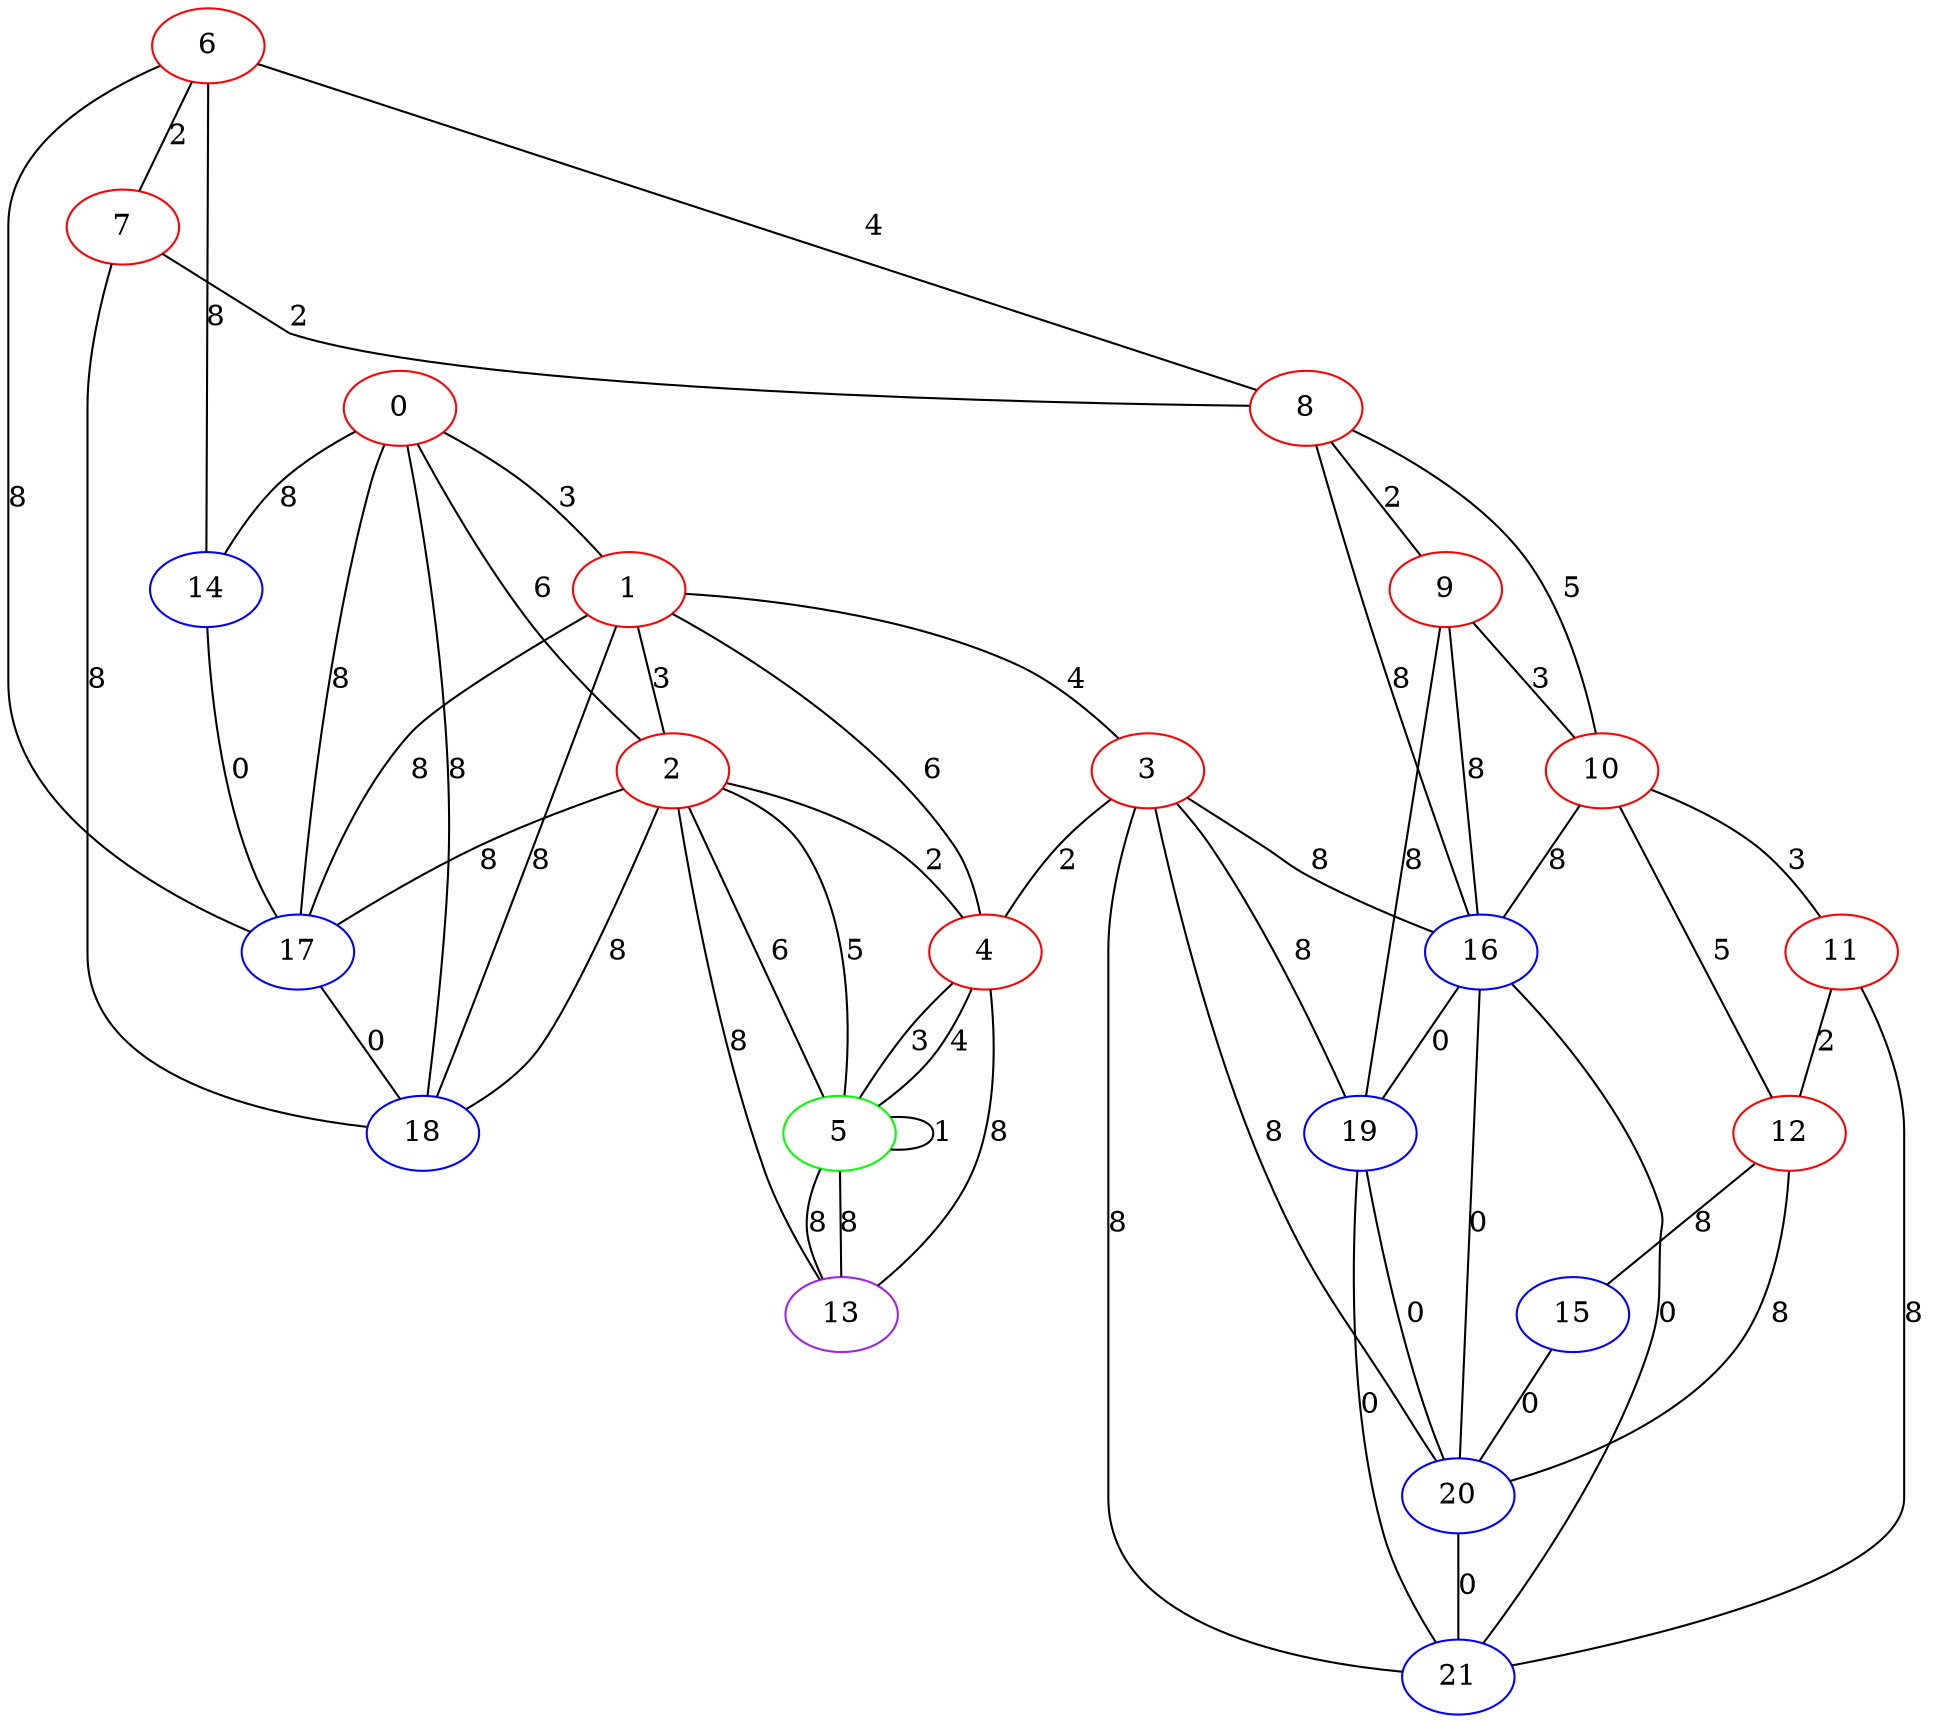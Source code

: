 graph "" {
0 [color=red, weight=1];
1 [color=red, weight=1];
2 [color=red, weight=1];
3 [color=red, weight=1];
4 [color=red, weight=1];
5 [color=green, weight=2];
6 [color=red, weight=1];
7 [color=red, weight=1];
8 [color=red, weight=1];
9 [color=red, weight=1];
10 [color=red, weight=1];
11 [color=red, weight=1];
12 [color=red, weight=1];
13 [color=purple, weight=4];
14 [color=blue, weight=3];
15 [color=blue, weight=3];
16 [color=blue, weight=3];
17 [color=blue, weight=3];
18 [color=blue, weight=3];
19 [color=blue, weight=3];
20 [color=blue, weight=3];
21 [color=blue, weight=3];
0 -- 1  [key=0, label=3];
0 -- 2  [key=0, label=6];
0 -- 18  [key=0, label=8];
0 -- 14  [key=0, label=8];
0 -- 17  [key=0, label=8];
1 -- 2  [key=0, label=3];
1 -- 3  [key=0, label=4];
1 -- 4  [key=0, label=6];
1 -- 17  [key=0, label=8];
1 -- 18  [key=0, label=8];
2 -- 4  [key=0, label=2];
2 -- 5  [key=0, label=5];
2 -- 5  [key=1, label=6];
2 -- 13  [key=0, label=8];
2 -- 17  [key=0, label=8];
2 -- 18  [key=0, label=8];
3 -- 4  [key=0, label=2];
3 -- 16  [key=0, label=8];
3 -- 19  [key=0, label=8];
3 -- 20  [key=0, label=8];
3 -- 21  [key=0, label=8];
4 -- 5  [key=0, label=3];
4 -- 5  [key=1, label=4];
4 -- 13  [key=0, label=8];
5 -- 5  [key=0, label=1];
5 -- 13  [key=0, label=8];
5 -- 13  [key=1, label=8];
6 -- 8  [key=0, label=4];
6 -- 17  [key=0, label=8];
6 -- 14  [key=0, label=8];
6 -- 7  [key=0, label=2];
7 -- 8  [key=0, label=2];
7 -- 18  [key=0, label=8];
8 -- 16  [key=0, label=8];
8 -- 9  [key=0, label=2];
8 -- 10  [key=0, label=5];
9 -- 16  [key=0, label=8];
9 -- 10  [key=0, label=3];
9 -- 19  [key=0, label=8];
10 -- 11  [key=0, label=3];
10 -- 12  [key=0, label=5];
10 -- 16  [key=0, label=8];
11 -- 12  [key=0, label=2];
11 -- 21  [key=0, label=8];
12 -- 20  [key=0, label=8];
12 -- 15  [key=0, label=8];
14 -- 17  [key=0, label=0];
15 -- 20  [key=0, label=0];
16 -- 19  [key=0, label=0];
16 -- 20  [key=0, label=0];
16 -- 21  [key=0, label=0];
17 -- 18  [key=0, label=0];
19 -- 20  [key=0, label=0];
19 -- 21  [key=0, label=0];
20 -- 21  [key=0, label=0];
}
